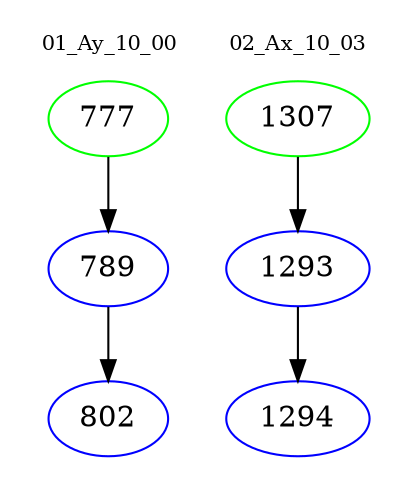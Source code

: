 digraph{
subgraph cluster_0 {
color = white
label = "01_Ay_10_00";
fontsize=10;
T0_777 [label="777", color="green"]
T0_777 -> T0_789 [color="black"]
T0_789 [label="789", color="blue"]
T0_789 -> T0_802 [color="black"]
T0_802 [label="802", color="blue"]
}
subgraph cluster_1 {
color = white
label = "02_Ax_10_03";
fontsize=10;
T1_1307 [label="1307", color="green"]
T1_1307 -> T1_1293 [color="black"]
T1_1293 [label="1293", color="blue"]
T1_1293 -> T1_1294 [color="black"]
T1_1294 [label="1294", color="blue"]
}
}
